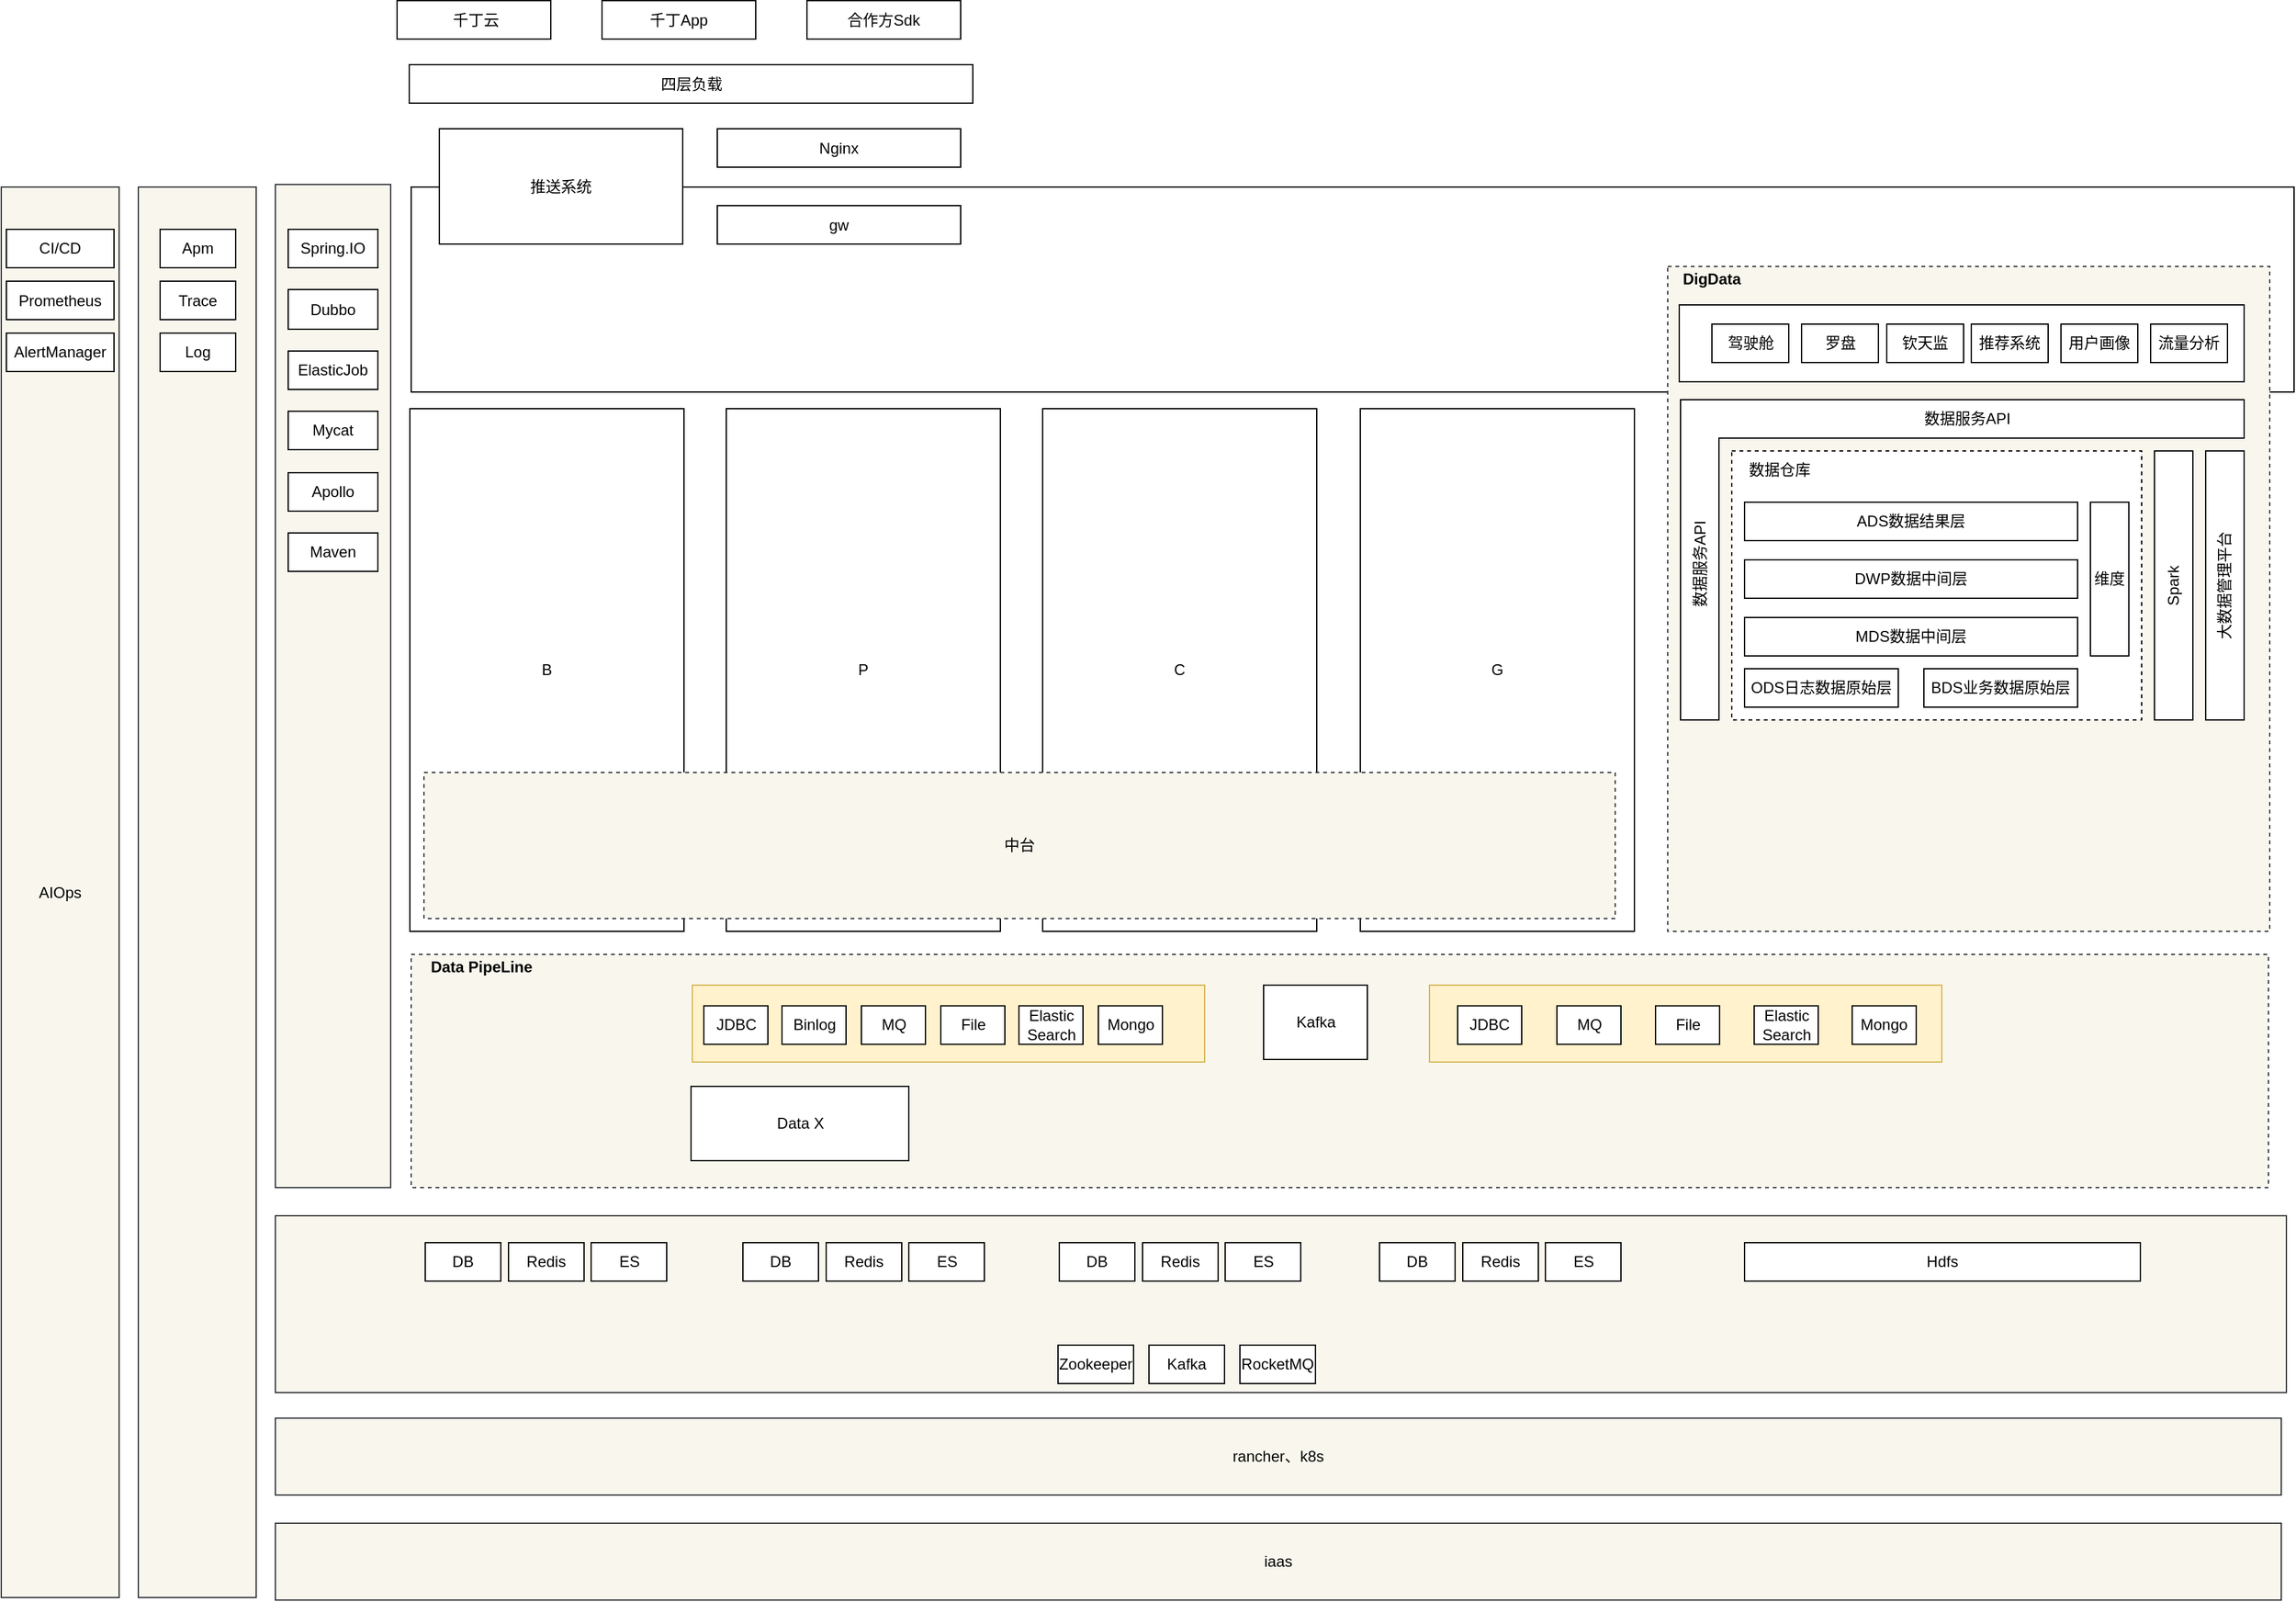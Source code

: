 <mxfile version="10.5.9" type="github"><diagram id="gZfXgEAvMZiGliKcLrUv" name="第 1 页"><mxGraphModel dx="1864" dy="904" grid="1" gridSize="10" guides="1" tooltips="1" connect="1" arrows="1" fold="1" page="1" pageScale="1" pageWidth="2336" pageHeight="1654" math="0" shadow="0"><root><mxCell id="0"/><mxCell id="1" parent="0"/><mxCell id="lrTJqoWc7KFbBYRk6h20-236" value="" style="rounded=0;whiteSpace=wrap;html=1;dashed=1;fillColor=#f9f7ed;strokeColor=#36393d;" vertex="1" parent="1"><mxGeometry x="470" y="778" width="1450" height="182" as="geometry"/></mxCell><mxCell id="lrTJqoWc7KFbBYRk6h20-4" value="" style="rounded=0;whiteSpace=wrap;html=1;fillColor=#f9f7ed;strokeColor=#36393d;" vertex="1" parent="1"><mxGeometry x="364" y="982" width="1570" height="138" as="geometry"/></mxCell><mxCell id="JePJEdjQb_DwqaGJ7nX6-8" value="" style="rounded=0;whiteSpace=wrap;html=1;" parent="1" vertex="1"><mxGeometry x="470" y="179" width="1470" height="160" as="geometry"/></mxCell><mxCell id="lrTJqoWc7KFbBYRk6h20-53" value="" style="rounded=0;whiteSpace=wrap;html=1;dashed=1;fillColor=#f9f7ed;strokeColor=#36393d;" vertex="1" parent="1"><mxGeometry x="1451" y="241" width="470" height="519" as="geometry"/></mxCell><mxCell id="lrTJqoWc7KFbBYRk6h20-26" value="" style="rounded=0;whiteSpace=wrap;html=1;dashed=1;" vertex="1" parent="1"><mxGeometry x="1501" y="385" width="320" height="210" as="geometry"/></mxCell><mxCell id="JePJEdjQb_DwqaGJ7nX6-1" value="&amp;nbsp;千丁云" style="rounded=0;whiteSpace=wrap;html=1;" parent="1" vertex="1"><mxGeometry x="459" y="33.5" width="120" height="30" as="geometry"/></mxCell><mxCell id="JePJEdjQb_DwqaGJ7nX6-2" value="千丁App" style="rounded=0;whiteSpace=wrap;html=1;" parent="1" vertex="1"><mxGeometry x="619" y="33.5" width="120" height="30" as="geometry"/></mxCell><mxCell id="JePJEdjQb_DwqaGJ7nX6-3" value="&lt;span style=&quot;font-weight: normal&quot;&gt;合作方Sdk&lt;/span&gt;" style="rounded=0;whiteSpace=wrap;html=1;fontStyle=1" parent="1" vertex="1"><mxGeometry x="779" y="33.5" width="120" height="30" as="geometry"/></mxCell><mxCell id="JePJEdjQb_DwqaGJ7nX6-4" value="四层负载" style="rounded=0;whiteSpace=wrap;html=1;" parent="1" vertex="1"><mxGeometry x="468.5" y="83.5" width="440" height="30" as="geometry"/></mxCell><mxCell id="JePJEdjQb_DwqaGJ7nX6-6" value="Nginx" style="rounded=0;whiteSpace=wrap;html=1;" parent="1" vertex="1"><mxGeometry x="709" y="133.5" width="190" height="30" as="geometry"/></mxCell><mxCell id="JePJEdjQb_DwqaGJ7nX6-7" value="推送系统" style="rounded=0;whiteSpace=wrap;html=1;" parent="1" vertex="1"><mxGeometry x="492" y="133.5" width="190" height="90" as="geometry"/></mxCell><mxCell id="JePJEdjQb_DwqaGJ7nX6-9" value="B" style="rounded=0;whiteSpace=wrap;html=1;" parent="1" vertex="1"><mxGeometry x="469" y="352" width="214" height="408" as="geometry"/></mxCell><mxCell id="JePJEdjQb_DwqaGJ7nX6-13" value="" style="rounded=0;whiteSpace=wrap;html=1;" parent="1" vertex="1"><mxGeometry x="1460" y="271" width="441" height="60" as="geometry"/></mxCell><mxCell id="lrTJqoWc7KFbBYRk6h20-3" value="gw" style="rounded=0;whiteSpace=wrap;html=1;" vertex="1" parent="1"><mxGeometry x="709" y="193.5" width="190" height="30" as="geometry"/></mxCell><mxCell id="lrTJqoWc7KFbBYRk6h20-5" value="rancher、k8s" style="rounded=0;whiteSpace=wrap;html=1;fillColor=#f9f7ed;strokeColor=#36393d;" vertex="1" parent="1"><mxGeometry x="364" y="1140" width="1566" height="60" as="geometry"/></mxCell><mxCell id="lrTJqoWc7KFbBYRk6h20-6" value="iaas" style="rounded=0;whiteSpace=wrap;html=1;fillColor=#f9f7ed;strokeColor=#36393d;" vertex="1" parent="1"><mxGeometry x="364" y="1222" width="1566" height="60" as="geometry"/></mxCell><mxCell id="lrTJqoWc7KFbBYRk6h20-11" value="ODS日志数据原始层" style="rounded=0;whiteSpace=wrap;html=1;" vertex="1" parent="1"><mxGeometry x="1511" y="555" width="120" height="30" as="geometry"/></mxCell><mxCell id="lrTJqoWc7KFbBYRk6h20-12" value="BDS业务数据原始层" style="rounded=0;whiteSpace=wrap;html=1;" vertex="1" parent="1"><mxGeometry x="1651" y="555" width="120" height="30" as="geometry"/></mxCell><mxCell id="lrTJqoWc7KFbBYRk6h20-13" value="MDS数据中间层" style="rounded=0;whiteSpace=wrap;html=1;" vertex="1" parent="1"><mxGeometry x="1511" y="515" width="260" height="30" as="geometry"/></mxCell><mxCell id="lrTJqoWc7KFbBYRk6h20-16" value="DWP数据中间层" style="rounded=0;whiteSpace=wrap;html=1;" vertex="1" parent="1"><mxGeometry x="1511" y="470" width="260" height="30" as="geometry"/></mxCell><mxCell id="lrTJqoWc7KFbBYRk6h20-17" value="ADS数据结果层" style="rounded=0;whiteSpace=wrap;html=1;" vertex="1" parent="1"><mxGeometry x="1511" y="425" width="260" height="30" as="geometry"/></mxCell><mxCell id="lrTJqoWc7KFbBYRk6h20-18" value="大数据管理平台" style="rounded=0;whiteSpace=wrap;html=1;verticalAlign=middle;horizontal=0;flipH=1;flipV=1;" vertex="1" parent="1"><mxGeometry x="1871" y="385" width="30" height="210" as="geometry"/></mxCell><mxCell id="lrTJqoWc7KFbBYRk6h20-19" value="维度&lt;br&gt;" style="rounded=0;whiteSpace=wrap;html=1;" vertex="1" parent="1"><mxGeometry x="1781" y="425" width="30" height="120" as="geometry"/></mxCell><mxCell id="lrTJqoWc7KFbBYRk6h20-23" value="Spark" style="rounded=0;whiteSpace=wrap;html=1;horizontal=0;verticalAlign=middle;flipH=1;flipV=1;" vertex="1" parent="1"><mxGeometry x="1831" y="385" width="30" height="210" as="geometry"/></mxCell><mxCell id="lrTJqoWc7KFbBYRk6h20-28" value="数据仓库" style="text;html=1;strokeColor=none;fillColor=none;align=center;verticalAlign=middle;whiteSpace=wrap;rounded=0;dashed=1;" vertex="1" parent="1"><mxGeometry x="1501" y="390" width="75" height="20" as="geometry"/></mxCell><mxCell id="lrTJqoWc7KFbBYRk6h20-42" value="推荐系统" style="rounded=0;whiteSpace=wrap;html=1;" vertex="1" parent="1"><mxGeometry x="1688" y="286" width="60" height="30" as="geometry"/></mxCell><mxCell id="lrTJqoWc7KFbBYRk6h20-43" value="用户画像" style="rounded=0;whiteSpace=wrap;html=1;" vertex="1" parent="1"><mxGeometry x="1758" y="286" width="60" height="30" as="geometry"/></mxCell><mxCell id="lrTJqoWc7KFbBYRk6h20-44" value="流量分析" style="rounded=0;whiteSpace=wrap;html=1;" vertex="1" parent="1"><mxGeometry x="1828" y="286" width="60" height="30" as="geometry"/></mxCell><mxCell id="lrTJqoWc7KFbBYRk6h20-45" value="驾驶舱" style="rounded=0;whiteSpace=wrap;html=1;" vertex="1" parent="1"><mxGeometry x="1485.5" y="286" width="60" height="30" as="geometry"/></mxCell><mxCell id="lrTJqoWc7KFbBYRk6h20-46" value="罗盘" style="rounded=0;whiteSpace=wrap;html=1;" vertex="1" parent="1"><mxGeometry x="1555.5" y="286" width="60" height="30" as="geometry"/></mxCell><mxCell id="lrTJqoWc7KFbBYRk6h20-47" value="钦天监" style="rounded=0;whiteSpace=wrap;html=1;" vertex="1" parent="1"><mxGeometry x="1622" y="286" width="60" height="30" as="geometry"/></mxCell><mxCell id="lrTJqoWc7KFbBYRk6h20-48" value="" style="shape=corner;whiteSpace=wrap;html=1;dx=30;dy=30;" vertex="1" parent="1"><mxGeometry x="1461" y="345" width="440" height="250" as="geometry"/></mxCell><mxCell id="lrTJqoWc7KFbBYRk6h20-50" value="数据服务API" style="text;html=1;strokeColor=none;fillColor=none;align=center;verticalAlign=middle;whiteSpace=wrap;rounded=0;" vertex="1" parent="1"><mxGeometry x="1635" y="350" width="100" height="20" as="geometry"/></mxCell><mxCell id="lrTJqoWc7KFbBYRk6h20-51" value="数据服务API" style="text;html=1;strokeColor=none;fillColor=none;align=center;verticalAlign=middle;whiteSpace=wrap;rounded=0;horizontal=1;rotation=-90;" vertex="1" parent="1"><mxGeometry x="1379" y="463" width="195" height="20" as="geometry"/></mxCell><mxCell id="lrTJqoWc7KFbBYRk6h20-54" value="&lt;b&gt;DigData&lt;/b&gt;" style="text;html=1;strokeColor=none;fillColor=none;align=center;verticalAlign=middle;whiteSpace=wrap;rounded=0;dashed=1;" vertex="1" parent="1"><mxGeometry x="1451" y="241" width="69" height="20" as="geometry"/></mxCell><mxCell id="lrTJqoWc7KFbBYRk6h20-67" value="" style="rounded=0;whiteSpace=wrap;html=1;fillColor=#f9f7ed;strokeColor=#36393d;" vertex="1" parent="1"><mxGeometry x="257" y="179" width="92" height="1101" as="geometry"/></mxCell><mxCell id="lrTJqoWc7KFbBYRk6h20-96" value="Hdfs" style="rounded=0;whiteSpace=wrap;html=1;" vertex="1" parent="1"><mxGeometry x="1511" y="1003" width="309" height="30" as="geometry"/></mxCell><mxCell id="lrTJqoWc7KFbBYRk6h20-108" value="G" style="rounded=0;whiteSpace=wrap;html=1;" vertex="1" parent="1"><mxGeometry x="1211" y="352" width="214" height="408" as="geometry"/></mxCell><mxCell id="lrTJqoWc7KFbBYRk6h20-133" value="DB" style="rounded=0;whiteSpace=wrap;html=1;strokeWidth=1;" vertex="1" parent="1"><mxGeometry x="481" y="1003" width="59" height="30" as="geometry"/></mxCell><mxCell id="lrTJqoWc7KFbBYRk6h20-134" value="ES" style="rounded=0;whiteSpace=wrap;html=1;strokeWidth=1;" vertex="1" parent="1"><mxGeometry x="610.5" y="1003" width="59" height="30" as="geometry"/></mxCell><mxCell id="lrTJqoWc7KFbBYRk6h20-135" value="Redis" style="rounded=0;whiteSpace=wrap;html=1;strokeWidth=1;" vertex="1" parent="1"><mxGeometry x="546" y="1003" width="59" height="30" as="geometry"/></mxCell><mxCell id="lrTJqoWc7KFbBYRk6h20-162" value="Apm" style="rounded=0;whiteSpace=wrap;html=1;strokeWidth=1;" vertex="1" parent="1"><mxGeometry x="274" y="212" width="59" height="30" as="geometry"/></mxCell><mxCell id="lrTJqoWc7KFbBYRk6h20-163" value="Trace" style="rounded=0;whiteSpace=wrap;html=1;strokeWidth=1;" vertex="1" parent="1"><mxGeometry x="274" y="252.5" width="59" height="30" as="geometry"/></mxCell><mxCell id="lrTJqoWc7KFbBYRk6h20-166" value="Log" style="rounded=0;whiteSpace=wrap;html=1;strokeWidth=1;" vertex="1" parent="1"><mxGeometry x="274" y="293" width="59" height="30" as="geometry"/></mxCell><mxCell id="lrTJqoWc7KFbBYRk6h20-168" value="AIOps" style="rounded=0;whiteSpace=wrap;html=1;fillColor=#f9f7ed;strokeColor=#36393d;" vertex="1" parent="1"><mxGeometry x="150" y="179" width="92" height="1101" as="geometry"/></mxCell><mxCell id="lrTJqoWc7KFbBYRk6h20-170" value="" style="rounded=0;whiteSpace=wrap;html=1;fillColor=#f9f7ed;strokeColor=#36393d;" vertex="1" parent="1"><mxGeometry x="364" y="177" width="90" height="783" as="geometry"/></mxCell><mxCell id="lrTJqoWc7KFbBYRk6h20-71" value="Dubbo" style="rounded=0;whiteSpace=wrap;html=1;strokeWidth=1;" vertex="1" parent="1"><mxGeometry x="374" y="259" width="70" height="31" as="geometry"/></mxCell><mxCell id="lrTJqoWc7KFbBYRk6h20-70" value="Spring.IO" style="rounded=0;whiteSpace=wrap;html=1;strokeWidth=1;" vertex="1" parent="1"><mxGeometry x="374" y="212" width="70" height="30" as="geometry"/></mxCell><mxCell id="lrTJqoWc7KFbBYRk6h20-72" value="ElasticJob" style="rounded=0;whiteSpace=wrap;html=1;strokeWidth=1;" vertex="1" parent="1"><mxGeometry x="374" y="307" width="70" height="30" as="geometry"/></mxCell><mxCell id="lrTJqoWc7KFbBYRk6h20-73" value="Mycat" style="rounded=0;whiteSpace=wrap;html=1;strokeWidth=1;" vertex="1" parent="1"><mxGeometry x="374" y="354" width="70" height="30" as="geometry"/></mxCell><mxCell id="lrTJqoWc7KFbBYRk6h20-76" value="Apollo" style="rounded=0;whiteSpace=wrap;html=1;strokeWidth=1;" vertex="1" parent="1"><mxGeometry x="374" y="402" width="70" height="30" as="geometry"/></mxCell><mxCell id="lrTJqoWc7KFbBYRk6h20-172" value="Maven" style="rounded=0;whiteSpace=wrap;html=1;strokeWidth=1;" vertex="1" parent="1"><mxGeometry x="374" y="449" width="70" height="30" as="geometry"/></mxCell><mxCell id="lrTJqoWc7KFbBYRk6h20-175" value="Kafka" style="rounded=0;whiteSpace=wrap;html=1;strokeWidth=1;" vertex="1" parent="1"><mxGeometry x="1135.5" y="802" width="81" height="58" as="geometry"/></mxCell><mxCell id="lrTJqoWc7KFbBYRk6h20-176" value="CI/CD" style="rounded=0;whiteSpace=wrap;html=1;strokeWidth=1;" vertex="1" parent="1"><mxGeometry x="154" y="212" width="84" height="30" as="geometry"/></mxCell><mxCell id="lrTJqoWc7KFbBYRk6h20-177" value="Prometheus" style="rounded=0;whiteSpace=wrap;html=1;strokeWidth=1;" vertex="1" parent="1"><mxGeometry x="154" y="252.5" width="84" height="30" as="geometry"/></mxCell><mxCell id="lrTJqoWc7KFbBYRk6h20-178" value="AlertManager" style="rounded=0;whiteSpace=wrap;html=1;strokeWidth=1;" vertex="1" parent="1"><mxGeometry x="154" y="293" width="84" height="30" as="geometry"/></mxCell><mxCell id="lrTJqoWc7KFbBYRk6h20-179" value="Zookeeper" style="rounded=0;whiteSpace=wrap;html=1;strokeWidth=1;" vertex="1" parent="1"><mxGeometry x="975" y="1083" width="59" height="30" as="geometry"/></mxCell><mxCell id="lrTJqoWc7KFbBYRk6h20-204" value="" style="rounded=0;whiteSpace=wrap;html=1;flipH=1;fillColor=#fff2cc;strokeColor=#d6b656;" vertex="1" parent="1"><mxGeometry x="689.5" y="802" width="400" height="60" as="geometry"/></mxCell><mxCell id="lrTJqoWc7KFbBYRk6h20-190" value="JDBC" style="rounded=0;whiteSpace=wrap;html=1;flipV=1;" vertex="1" parent="1"><mxGeometry x="698.5" y="818.167" width="50" height="30" as="geometry"/></mxCell><mxCell id="lrTJqoWc7KFbBYRk6h20-191" value="Binlog" style="rounded=0;whiteSpace=wrap;html=1;flipV=1;" vertex="1" parent="1"><mxGeometry x="759.5" y="818.167" width="50" height="30" as="geometry"/></mxCell><mxCell id="lrTJqoWc7KFbBYRk6h20-192" value="MQ" style="rounded=0;whiteSpace=wrap;html=1;flipV=1;" vertex="1" parent="1"><mxGeometry x="821.5" y="818.167" width="50" height="30" as="geometry"/></mxCell><mxCell id="lrTJqoWc7KFbBYRk6h20-193" value="File" style="rounded=0;whiteSpace=wrap;html=1;flipV=1;" vertex="1" parent="1"><mxGeometry x="883.5" y="818.167" width="50" height="30" as="geometry"/></mxCell><mxCell id="lrTJqoWc7KFbBYRk6h20-194" value="Mongo" style="rounded=0;whiteSpace=wrap;html=1;flipV=1;" vertex="1" parent="1"><mxGeometry x="1006.5" y="818.167" width="50" height="30" as="geometry"/></mxCell><mxCell id="lrTJqoWc7KFbBYRk6h20-195" value="Elastic&lt;br&gt;Search&lt;br&gt;" style="rounded=0;whiteSpace=wrap;html=1;flipV=1;" vertex="1" parent="1"><mxGeometry x="944.5" y="818.167" width="50" height="30" as="geometry"/></mxCell><mxCell id="lrTJqoWc7KFbBYRk6h20-207" value="" style="rounded=0;whiteSpace=wrap;html=1;flipH=1;fillColor=#fff2cc;strokeColor=#d6b656;" vertex="1" parent="1"><mxGeometry x="1265" y="802" width="400" height="60" as="geometry"/></mxCell><mxCell id="lrTJqoWc7KFbBYRk6h20-217" value="P" style="rounded=0;whiteSpace=wrap;html=1;" vertex="1" parent="1"><mxGeometry x="716" y="352" width="214" height="408" as="geometry"/></mxCell><mxCell id="lrTJqoWc7KFbBYRk6h20-218" value="C" style="rounded=0;whiteSpace=wrap;html=1;" vertex="1" parent="1"><mxGeometry x="963" y="352" width="214" height="408" as="geometry"/></mxCell><mxCell id="lrTJqoWc7KFbBYRk6h20-219" value="DB" style="rounded=0;whiteSpace=wrap;html=1;strokeWidth=1;" vertex="1" parent="1"><mxGeometry x="729" y="1003" width="59" height="30" as="geometry"/></mxCell><mxCell id="lrTJqoWc7KFbBYRk6h20-220" value="ES" style="rounded=0;whiteSpace=wrap;html=1;strokeWidth=1;" vertex="1" parent="1"><mxGeometry x="858.5" y="1003" width="59" height="30" as="geometry"/></mxCell><mxCell id="lrTJqoWc7KFbBYRk6h20-221" value="Redis" style="rounded=0;whiteSpace=wrap;html=1;strokeWidth=1;" vertex="1" parent="1"><mxGeometry x="794" y="1003" width="59" height="30" as="geometry"/></mxCell><mxCell id="lrTJqoWc7KFbBYRk6h20-222" value="DB" style="rounded=0;whiteSpace=wrap;html=1;strokeWidth=1;" vertex="1" parent="1"><mxGeometry x="976" y="1003" width="59" height="30" as="geometry"/></mxCell><mxCell id="lrTJqoWc7KFbBYRk6h20-223" value="ES" style="rounded=0;whiteSpace=wrap;html=1;strokeWidth=1;" vertex="1" parent="1"><mxGeometry x="1105.5" y="1003" width="59" height="30" as="geometry"/></mxCell><mxCell id="lrTJqoWc7KFbBYRk6h20-224" value="Redis" style="rounded=0;whiteSpace=wrap;html=1;strokeWidth=1;" vertex="1" parent="1"><mxGeometry x="1041" y="1003" width="59" height="30" as="geometry"/></mxCell><mxCell id="lrTJqoWc7KFbBYRk6h20-225" value="DB" style="rounded=0;whiteSpace=wrap;html=1;strokeWidth=1;" vertex="1" parent="1"><mxGeometry x="1226" y="1003" width="59" height="30" as="geometry"/></mxCell><mxCell id="lrTJqoWc7KFbBYRk6h20-226" value="ES" style="rounded=0;whiteSpace=wrap;html=1;strokeWidth=1;" vertex="1" parent="1"><mxGeometry x="1355.5" y="1003" width="59" height="30" as="geometry"/></mxCell><mxCell id="lrTJqoWc7KFbBYRk6h20-227" value="Redis" style="rounded=0;whiteSpace=wrap;html=1;strokeWidth=1;" vertex="1" parent="1"><mxGeometry x="1291" y="1003" width="59" height="30" as="geometry"/></mxCell><mxCell id="lrTJqoWc7KFbBYRk6h20-237" value="JDBC" style="rounded=0;whiteSpace=wrap;html=1;flipV=1;" vertex="1" parent="1"><mxGeometry x="1287" y="818.167" width="50" height="30" as="geometry"/></mxCell><mxCell id="lrTJqoWc7KFbBYRk6h20-239" value="MQ" style="rounded=0;whiteSpace=wrap;html=1;flipV=1;" vertex="1" parent="1"><mxGeometry x="1364.5" y="818.167" width="50" height="30" as="geometry"/></mxCell><mxCell id="lrTJqoWc7KFbBYRk6h20-240" value="File" style="rounded=0;whiteSpace=wrap;html=1;flipV=1;" vertex="1" parent="1"><mxGeometry x="1441.5" y="818.167" width="50" height="30" as="geometry"/></mxCell><mxCell id="lrTJqoWc7KFbBYRk6h20-241" value="Mongo" style="rounded=0;whiteSpace=wrap;html=1;flipV=1;" vertex="1" parent="1"><mxGeometry x="1595" y="818.167" width="50" height="30" as="geometry"/></mxCell><mxCell id="lrTJqoWc7KFbBYRk6h20-242" value="Elastic&lt;br&gt;Search&lt;br&gt;" style="rounded=0;whiteSpace=wrap;html=1;flipV=1;" vertex="1" parent="1"><mxGeometry x="1518.5" y="818.167" width="50" height="30" as="geometry"/></mxCell><mxCell id="lrTJqoWc7KFbBYRk6h20-243" value="Data X" style="rounded=0;whiteSpace=wrap;html=1;strokeWidth=1;" vertex="1" parent="1"><mxGeometry x="688.5" y="881" width="170" height="58" as="geometry"/></mxCell><mxCell id="lrTJqoWc7KFbBYRk6h20-244" value="Kafka" style="rounded=0;whiteSpace=wrap;html=1;strokeWidth=1;" vertex="1" parent="1"><mxGeometry x="1046" y="1083" width="59" height="30" as="geometry"/></mxCell><mxCell id="lrTJqoWc7KFbBYRk6h20-245" value="RocketMQ" style="rounded=0;whiteSpace=wrap;html=1;strokeWidth=1;" vertex="1" parent="1"><mxGeometry x="1117" y="1083" width="59" height="30" as="geometry"/></mxCell><mxCell id="lrTJqoWc7KFbBYRk6h20-246" value="&lt;b&gt;Data PipeLine&lt;/b&gt;" style="text;html=1;strokeColor=none;fillColor=none;align=center;verticalAlign=middle;whiteSpace=wrap;rounded=0;dashed=1;" vertex="1" parent="1"><mxGeometry x="470" y="778" width="110" height="20" as="geometry"/></mxCell><mxCell id="lrTJqoWc7KFbBYRk6h20-249" value="中台" style="rounded=0;whiteSpace=wrap;html=1;dashed=1;fillColor=#f9f7ed;strokeColor=#36393d;" vertex="1" parent="1"><mxGeometry x="480" y="636" width="930" height="114" as="geometry"/></mxCell></root></mxGraphModel></diagram></mxfile>